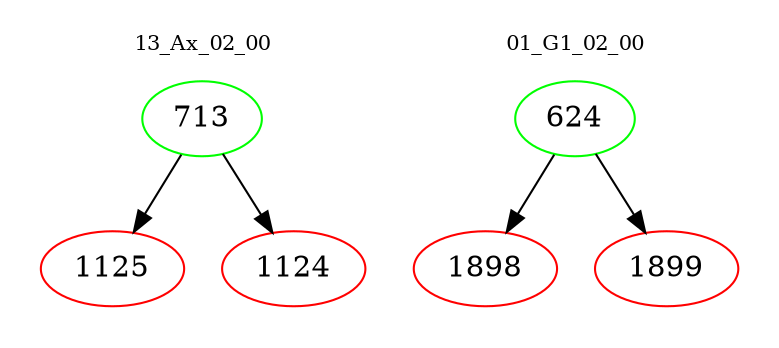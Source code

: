 digraph{
subgraph cluster_0 {
color = white
label = "13_Ax_02_00";
fontsize=10;
T0_713 [label="713", color="green"]
T0_713 -> T0_1125 [color="black"]
T0_1125 [label="1125", color="red"]
T0_713 -> T0_1124 [color="black"]
T0_1124 [label="1124", color="red"]
}
subgraph cluster_1 {
color = white
label = "01_G1_02_00";
fontsize=10;
T1_624 [label="624", color="green"]
T1_624 -> T1_1898 [color="black"]
T1_1898 [label="1898", color="red"]
T1_624 -> T1_1899 [color="black"]
T1_1899 [label="1899", color="red"]
}
}
